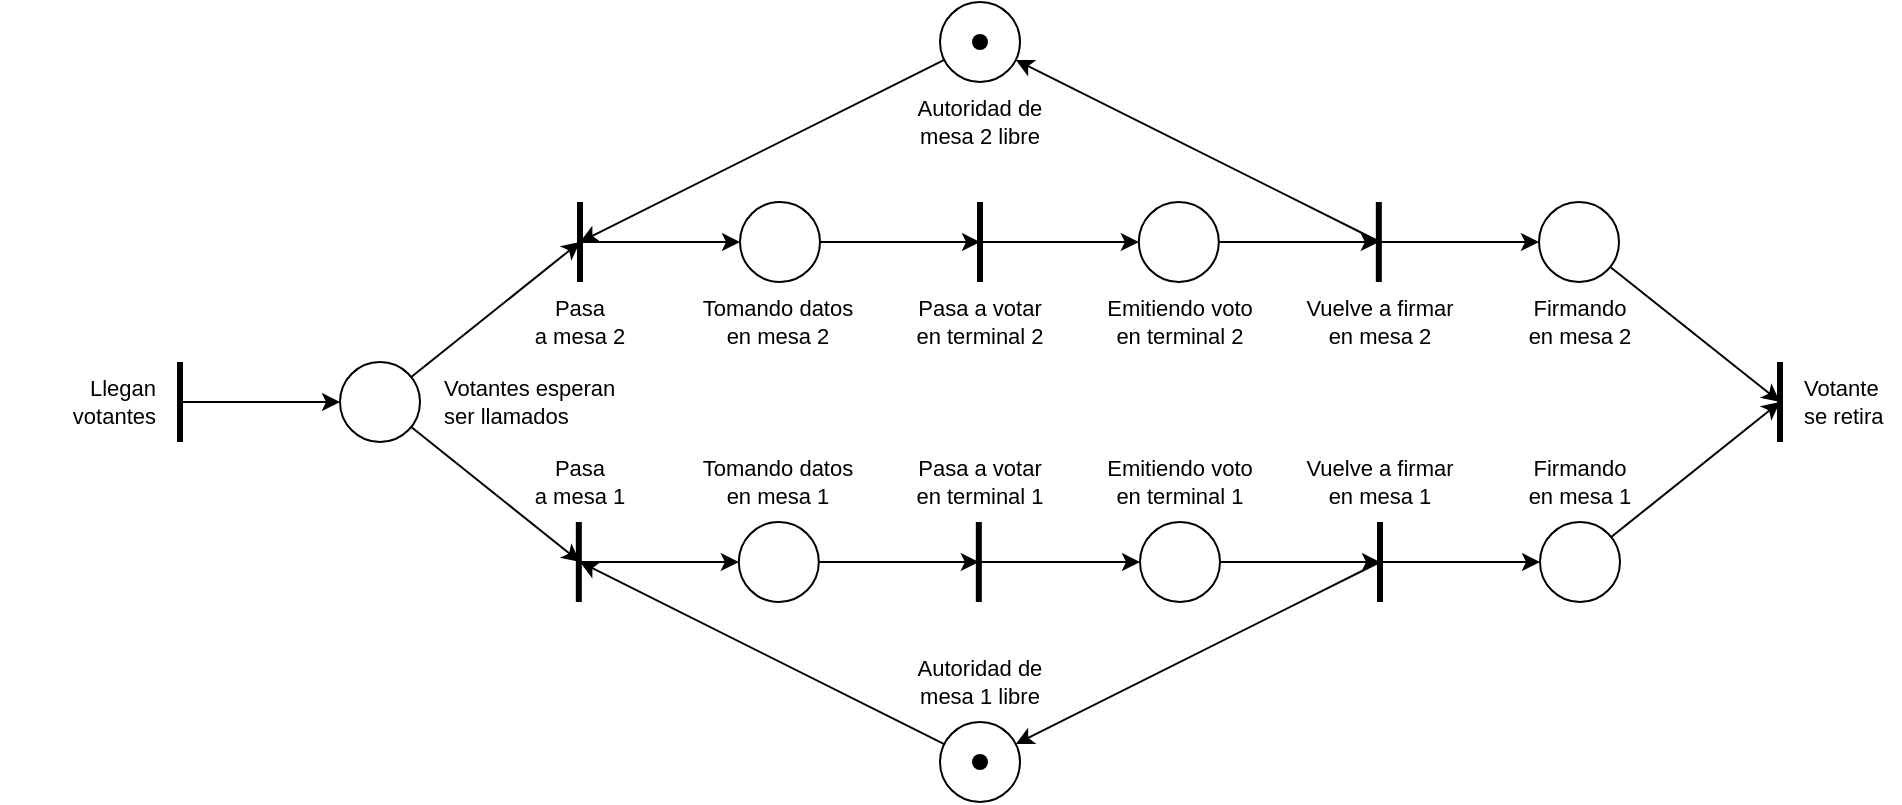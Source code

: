 <mxfile version="13.8.1" type="github">
  <diagram id="gFrdL6GMZhIGF4n0Ffj0" name="Page-1">
    <mxGraphModel dx="841" dy="1081" grid="1" gridSize="10" guides="1" tooltips="1" connect="1" arrows="1" fold="1" page="1" pageScale="1" pageWidth="1100" pageHeight="850" math="0" shadow="0">
      <root>
        <mxCell id="0" />
        <mxCell id="1" parent="0" />
        <mxCell id="NH4Tdb44Rinhd6w1rqYS-10" style="rounded=0;orthogonalLoop=1;jettySize=auto;html=1;strokeWidth=1;" edge="1" parent="1" source="NH4Tdb44Rinhd6w1rqYS-1">
          <mxGeometry relative="1" as="geometry">
            <mxPoint x="320" y="260" as="targetPoint" />
          </mxGeometry>
        </mxCell>
        <mxCell id="NH4Tdb44Rinhd6w1rqYS-11" style="edgeStyle=none;rounded=0;orthogonalLoop=1;jettySize=auto;html=1;strokeWidth=1;" edge="1" parent="1" source="NH4Tdb44Rinhd6w1rqYS-1">
          <mxGeometry relative="1" as="geometry">
            <mxPoint x="320" y="420" as="targetPoint" />
          </mxGeometry>
        </mxCell>
        <mxCell id="NH4Tdb44Rinhd6w1rqYS-1" value="" style="ellipse;whiteSpace=wrap;html=1;aspect=fixed;" vertex="1" parent="1">
          <mxGeometry x="200" y="320" width="40" height="40" as="geometry" />
        </mxCell>
        <mxCell id="NH4Tdb44Rinhd6w1rqYS-2" value="" style="endArrow=none;html=1;strokeWidth=3;" edge="1" parent="1">
          <mxGeometry width="50" height="50" relative="1" as="geometry">
            <mxPoint x="120" y="360" as="sourcePoint" />
            <mxPoint x="120" y="320" as="targetPoint" />
          </mxGeometry>
        </mxCell>
        <mxCell id="NH4Tdb44Rinhd6w1rqYS-3" value="" style="endArrow=classic;html=1;strokeWidth=1;" edge="1" parent="1" target="NH4Tdb44Rinhd6w1rqYS-1">
          <mxGeometry width="50" height="50" relative="1" as="geometry">
            <mxPoint x="120" y="340" as="sourcePoint" />
            <mxPoint x="290" y="360" as="targetPoint" />
          </mxGeometry>
        </mxCell>
        <mxCell id="NH4Tdb44Rinhd6w1rqYS-13" style="edgeStyle=none;rounded=0;orthogonalLoop=1;jettySize=auto;html=1;strokeWidth=1;" edge="1" parent="1" source="NH4Tdb44Rinhd6w1rqYS-4">
          <mxGeometry relative="1" as="geometry">
            <mxPoint x="520.0" y="260.0" as="targetPoint" />
          </mxGeometry>
        </mxCell>
        <mxCell id="NH4Tdb44Rinhd6w1rqYS-4" value="" style="ellipse;whiteSpace=wrap;html=1;aspect=fixed;" vertex="1" parent="1">
          <mxGeometry x="400" y="240" width="40" height="40" as="geometry" />
        </mxCell>
        <mxCell id="NH4Tdb44Rinhd6w1rqYS-5" value="" style="endArrow=none;html=1;strokeWidth=3;" edge="1" parent="1">
          <mxGeometry width="50" height="50" relative="1" as="geometry">
            <mxPoint x="320" y="280.0" as="sourcePoint" />
            <mxPoint x="320" y="240.0" as="targetPoint" />
          </mxGeometry>
        </mxCell>
        <mxCell id="NH4Tdb44Rinhd6w1rqYS-6" value="" style="endArrow=classic;html=1;strokeWidth=1;" edge="1" target="NH4Tdb44Rinhd6w1rqYS-4" parent="1">
          <mxGeometry width="50" height="50" relative="1" as="geometry">
            <mxPoint x="320" y="260.0" as="sourcePoint" />
            <mxPoint x="490" y="280" as="targetPoint" />
          </mxGeometry>
        </mxCell>
        <mxCell id="NH4Tdb44Rinhd6w1rqYS-15" style="edgeStyle=none;rounded=0;orthogonalLoop=1;jettySize=auto;html=1;strokeWidth=1;" edge="1" parent="1" source="NH4Tdb44Rinhd6w1rqYS-7">
          <mxGeometry relative="1" as="geometry">
            <mxPoint x="519.41" y="420.0" as="targetPoint" />
          </mxGeometry>
        </mxCell>
        <mxCell id="NH4Tdb44Rinhd6w1rqYS-7" value="" style="ellipse;whiteSpace=wrap;html=1;aspect=fixed;" vertex="1" parent="1">
          <mxGeometry x="399.41" y="400" width="40" height="40" as="geometry" />
        </mxCell>
        <mxCell id="NH4Tdb44Rinhd6w1rqYS-8" value="" style="endArrow=none;html=1;strokeWidth=3;" edge="1" parent="1">
          <mxGeometry width="50" height="50" relative="1" as="geometry">
            <mxPoint x="319.41" y="440.0" as="sourcePoint" />
            <mxPoint x="319.41" y="400.0" as="targetPoint" />
          </mxGeometry>
        </mxCell>
        <mxCell id="NH4Tdb44Rinhd6w1rqYS-9" value="" style="endArrow=classic;html=1;strokeWidth=1;" edge="1" target="NH4Tdb44Rinhd6w1rqYS-7" parent="1">
          <mxGeometry width="50" height="50" relative="1" as="geometry">
            <mxPoint x="319.41" y="420.0" as="sourcePoint" />
            <mxPoint x="489.41" y="440" as="targetPoint" />
          </mxGeometry>
        </mxCell>
        <mxCell id="NH4Tdb44Rinhd6w1rqYS-12" value="" style="endArrow=none;html=1;strokeWidth=3;" edge="1" parent="1">
          <mxGeometry width="50" height="50" relative="1" as="geometry">
            <mxPoint x="520" y="280.0" as="sourcePoint" />
            <mxPoint x="520" y="240.0" as="targetPoint" />
          </mxGeometry>
        </mxCell>
        <mxCell id="NH4Tdb44Rinhd6w1rqYS-14" value="" style="endArrow=none;html=1;strokeWidth=3;" edge="1" parent="1">
          <mxGeometry width="50" height="50" relative="1" as="geometry">
            <mxPoint x="519.41" y="440.0" as="sourcePoint" />
            <mxPoint x="519.41" y="400.0" as="targetPoint" />
          </mxGeometry>
        </mxCell>
        <mxCell id="NH4Tdb44Rinhd6w1rqYS-16" style="edgeStyle=none;rounded=0;orthogonalLoop=1;jettySize=auto;html=1;strokeWidth=1;" edge="1" source="NH4Tdb44Rinhd6w1rqYS-17" parent="1">
          <mxGeometry relative="1" as="geometry">
            <mxPoint x="720.0" y="420" as="targetPoint" />
          </mxGeometry>
        </mxCell>
        <mxCell id="NH4Tdb44Rinhd6w1rqYS-17" value="" style="ellipse;whiteSpace=wrap;html=1;aspect=fixed;" vertex="1" parent="1">
          <mxGeometry x="600" y="400" width="40" height="40" as="geometry" />
        </mxCell>
        <mxCell id="NH4Tdb44Rinhd6w1rqYS-18" value="" style="endArrow=none;html=1;strokeWidth=3;" edge="1" parent="1">
          <mxGeometry width="50" height="50" relative="1" as="geometry">
            <mxPoint x="720.0" y="440" as="sourcePoint" />
            <mxPoint x="720.0" y="400" as="targetPoint" />
          </mxGeometry>
        </mxCell>
        <mxCell id="NH4Tdb44Rinhd6w1rqYS-19" value="" style="endArrow=classic;html=1;strokeWidth=1;" edge="1" target="NH4Tdb44Rinhd6w1rqYS-17" parent="1">
          <mxGeometry width="50" height="50" relative="1" as="geometry">
            <mxPoint x="520.0" y="420" as="sourcePoint" />
            <mxPoint x="690" y="440" as="targetPoint" />
          </mxGeometry>
        </mxCell>
        <mxCell id="NH4Tdb44Rinhd6w1rqYS-20" value="" style="endArrow=classic;html=1;strokeWidth=1;" edge="1" target="NH4Tdb44Rinhd6w1rqYS-21" parent="1">
          <mxGeometry width="50" height="50" relative="1" as="geometry">
            <mxPoint x="519.41" y="260" as="sourcePoint" />
            <mxPoint x="689.41" y="280" as="targetPoint" />
          </mxGeometry>
        </mxCell>
        <mxCell id="NH4Tdb44Rinhd6w1rqYS-21" value="" style="ellipse;whiteSpace=wrap;html=1;aspect=fixed;" vertex="1" parent="1">
          <mxGeometry x="599.41" y="240" width="40" height="40" as="geometry" />
        </mxCell>
        <mxCell id="NH4Tdb44Rinhd6w1rqYS-22" value="" style="endArrow=none;html=1;strokeWidth=3;" edge="1" parent="1">
          <mxGeometry width="50" height="50" relative="1" as="geometry">
            <mxPoint x="719.41" y="280" as="sourcePoint" />
            <mxPoint x="719.41" y="240" as="targetPoint" />
          </mxGeometry>
        </mxCell>
        <mxCell id="NH4Tdb44Rinhd6w1rqYS-23" style="edgeStyle=none;rounded=0;orthogonalLoop=1;jettySize=auto;html=1;strokeWidth=1;" edge="1" source="NH4Tdb44Rinhd6w1rqYS-21" parent="1">
          <mxGeometry relative="1" as="geometry">
            <mxPoint x="719.41" y="260" as="targetPoint" />
          </mxGeometry>
        </mxCell>
        <mxCell id="NH4Tdb44Rinhd6w1rqYS-27" style="edgeStyle=none;rounded=0;orthogonalLoop=1;jettySize=auto;html=1;strokeWidth=1;" edge="1" parent="1" source="NH4Tdb44Rinhd6w1rqYS-25">
          <mxGeometry relative="1" as="geometry">
            <mxPoint x="320" y="260" as="targetPoint" />
          </mxGeometry>
        </mxCell>
        <mxCell id="NH4Tdb44Rinhd6w1rqYS-25" value="" style="ellipse;whiteSpace=wrap;html=1;aspect=fixed;" vertex="1" parent="1">
          <mxGeometry x="500" y="140" width="40" height="40" as="geometry" />
        </mxCell>
        <mxCell id="NH4Tdb44Rinhd6w1rqYS-26" value="" style="endArrow=classic;html=1;strokeWidth=1;" edge="1" parent="1" target="NH4Tdb44Rinhd6w1rqYS-25">
          <mxGeometry width="50" height="50" relative="1" as="geometry">
            <mxPoint x="720" y="260" as="sourcePoint" />
            <mxPoint x="670" y="330" as="targetPoint" />
          </mxGeometry>
        </mxCell>
        <mxCell id="NH4Tdb44Rinhd6w1rqYS-28" value="" style="ellipse;whiteSpace=wrap;html=1;aspect=fixed;" vertex="1" parent="1">
          <mxGeometry x="500" y="500" width="40" height="40" as="geometry" />
        </mxCell>
        <mxCell id="NH4Tdb44Rinhd6w1rqYS-29" style="edgeStyle=none;rounded=0;orthogonalLoop=1;jettySize=auto;html=1;strokeWidth=1;" edge="1" parent="1" target="NH4Tdb44Rinhd6w1rqYS-28">
          <mxGeometry relative="1" as="geometry">
            <mxPoint x="730" y="430" as="targetPoint" />
            <mxPoint x="720" y="420" as="sourcePoint" />
          </mxGeometry>
        </mxCell>
        <mxCell id="NH4Tdb44Rinhd6w1rqYS-30" style="edgeStyle=none;rounded=0;orthogonalLoop=1;jettySize=auto;html=1;strokeWidth=1;" edge="1" parent="1" source="NH4Tdb44Rinhd6w1rqYS-28">
          <mxGeometry relative="1" as="geometry">
            <mxPoint x="320" y="420" as="targetPoint" />
            <mxPoint x="730" y="430" as="sourcePoint" />
          </mxGeometry>
        </mxCell>
        <mxCell id="NH4Tdb44Rinhd6w1rqYS-31" value="" style="ellipse;whiteSpace=wrap;html=1;aspect=fixed;" vertex="1" parent="1">
          <mxGeometry x="800" y="400" width="40" height="40" as="geometry" />
        </mxCell>
        <mxCell id="NH4Tdb44Rinhd6w1rqYS-32" value="" style="endArrow=classic;html=1;strokeWidth=1;" edge="1" target="NH4Tdb44Rinhd6w1rqYS-31" parent="1">
          <mxGeometry width="50" height="50" relative="1" as="geometry">
            <mxPoint x="720" y="420" as="sourcePoint" />
            <mxPoint x="890" y="440" as="targetPoint" />
          </mxGeometry>
        </mxCell>
        <mxCell id="NH4Tdb44Rinhd6w1rqYS-33" style="edgeStyle=none;rounded=0;orthogonalLoop=1;jettySize=auto;html=1;strokeWidth=1;" edge="1" source="NH4Tdb44Rinhd6w1rqYS-31" parent="1">
          <mxGeometry relative="1" as="geometry">
            <mxPoint x="920" y="340" as="targetPoint" />
          </mxGeometry>
        </mxCell>
        <mxCell id="NH4Tdb44Rinhd6w1rqYS-34" value="" style="endArrow=none;html=1;strokeWidth=3;" edge="1" parent="1">
          <mxGeometry width="50" height="50" relative="1" as="geometry">
            <mxPoint x="920" y="360" as="sourcePoint" />
            <mxPoint x="920" y="320" as="targetPoint" />
          </mxGeometry>
        </mxCell>
        <mxCell id="NH4Tdb44Rinhd6w1rqYS-35" value="" style="ellipse;whiteSpace=wrap;html=1;aspect=fixed;" vertex="1" parent="1">
          <mxGeometry x="799.5" y="240" width="40" height="40" as="geometry" />
        </mxCell>
        <mxCell id="NH4Tdb44Rinhd6w1rqYS-36" style="edgeStyle=none;rounded=0;orthogonalLoop=1;jettySize=auto;html=1;strokeWidth=1;" edge="1" source="NH4Tdb44Rinhd6w1rqYS-35" parent="1">
          <mxGeometry relative="1" as="geometry">
            <mxPoint x="920" y="340" as="targetPoint" />
          </mxGeometry>
        </mxCell>
        <mxCell id="NH4Tdb44Rinhd6w1rqYS-38" value="" style="endArrow=classic;html=1;strokeWidth=1;" edge="1" target="NH4Tdb44Rinhd6w1rqYS-35" parent="1">
          <mxGeometry width="50" height="50" relative="1" as="geometry">
            <mxPoint x="719.5" y="260" as="sourcePoint" />
            <mxPoint x="889.5" y="280" as="targetPoint" />
          </mxGeometry>
        </mxCell>
        <mxCell id="NH4Tdb44Rinhd6w1rqYS-39" value="" style="ellipse;whiteSpace=wrap;html=1;aspect=fixed;strokeColor=none;fillColor=#000000;" vertex="1" parent="1">
          <mxGeometry x="516" y="516" width="8" height="8" as="geometry" />
        </mxCell>
        <mxCell id="NH4Tdb44Rinhd6w1rqYS-40" value="" style="ellipse;whiteSpace=wrap;html=1;aspect=fixed;strokeColor=none;fillColor=#000000;" vertex="1" parent="1">
          <mxGeometry x="516" y="156" width="8" height="8" as="geometry" />
        </mxCell>
        <mxCell id="NH4Tdb44Rinhd6w1rqYS-41" value="&lt;div&gt;Llegan&lt;/div&gt;&lt;div&gt;votantes&lt;br&gt;&lt;/div&gt;" style="text;html=1;strokeColor=none;fillColor=none;align=right;verticalAlign=middle;whiteSpace=wrap;rounded=0;fontSize=11;" vertex="1" parent="1">
          <mxGeometry x="30" y="320" width="80" height="40" as="geometry" />
        </mxCell>
        <mxCell id="NH4Tdb44Rinhd6w1rqYS-42" value="Votantes esperan ser llamados" style="text;html=1;strokeColor=none;fillColor=none;align=left;verticalAlign=middle;whiteSpace=wrap;rounded=0;fontSize=11;" vertex="1" parent="1">
          <mxGeometry x="250" y="320" width="90" height="40" as="geometry" />
        </mxCell>
        <mxCell id="NH4Tdb44Rinhd6w1rqYS-43" value="&lt;div&gt;Pasa&lt;/div&gt;&lt;div&gt;a mesa 1&lt;/div&gt;" style="text;html=1;strokeColor=none;fillColor=none;align=center;verticalAlign=middle;whiteSpace=wrap;rounded=0;fontSize=11;" vertex="1" parent="1">
          <mxGeometry x="280" y="360" width="80" height="40" as="geometry" />
        </mxCell>
        <mxCell id="NH4Tdb44Rinhd6w1rqYS-44" value="&lt;div&gt;Pasa&lt;/div&gt;&lt;div&gt;a mesa 2&lt;br&gt;&lt;/div&gt;" style="text;html=1;strokeColor=none;fillColor=none;align=center;verticalAlign=middle;whiteSpace=wrap;rounded=0;fontSize=11;" vertex="1" parent="1">
          <mxGeometry x="280" y="280" width="80" height="40" as="geometry" />
        </mxCell>
        <mxCell id="NH4Tdb44Rinhd6w1rqYS-45" value="&lt;div&gt;Tomando datos en mesa 2&lt;br&gt;&lt;/div&gt;" style="text;html=1;strokeColor=none;fillColor=none;align=center;verticalAlign=middle;whiteSpace=wrap;rounded=0;fontSize=11;" vertex="1" parent="1">
          <mxGeometry x="379.41" y="280" width="80" height="40" as="geometry" />
        </mxCell>
        <mxCell id="NH4Tdb44Rinhd6w1rqYS-46" value="&lt;div&gt;Tomando datos en mesa 1&lt;br&gt;&lt;/div&gt;" style="text;html=1;strokeColor=none;fillColor=none;align=center;verticalAlign=middle;whiteSpace=wrap;rounded=0;fontSize=11;" vertex="1" parent="1">
          <mxGeometry x="379.41" y="360" width="80" height="40" as="geometry" />
        </mxCell>
        <mxCell id="NH4Tdb44Rinhd6w1rqYS-47" value="Autoridad de mesa 2 libre" style="text;html=1;strokeColor=none;fillColor=none;align=center;verticalAlign=middle;whiteSpace=wrap;rounded=0;fontSize=11;" vertex="1" parent="1">
          <mxGeometry x="480" y="180" width="80" height="40" as="geometry" />
        </mxCell>
        <mxCell id="NH4Tdb44Rinhd6w1rqYS-48" value="Autoridad de mesa 1 libre" style="text;html=1;strokeColor=none;fillColor=none;align=center;verticalAlign=middle;whiteSpace=wrap;rounded=0;fontSize=11;" vertex="1" parent="1">
          <mxGeometry x="480" y="460" width="80" height="40" as="geometry" />
        </mxCell>
        <mxCell id="NH4Tdb44Rinhd6w1rqYS-49" value="&lt;div&gt;Pasa a votar&lt;/div&gt;&lt;div&gt;en terminal 2&lt;br&gt;&lt;/div&gt;" style="text;html=1;strokeColor=none;fillColor=none;align=center;verticalAlign=middle;whiteSpace=wrap;rounded=0;fontSize=11;" vertex="1" parent="1">
          <mxGeometry x="480" y="280" width="80" height="40" as="geometry" />
        </mxCell>
        <mxCell id="NH4Tdb44Rinhd6w1rqYS-50" value="&lt;div&gt;Pasa a votar&lt;/div&gt;&lt;div&gt;en terminal 1&lt;br&gt;&lt;/div&gt;" style="text;html=1;strokeColor=none;fillColor=none;align=center;verticalAlign=middle;whiteSpace=wrap;rounded=0;fontSize=11;" vertex="1" parent="1">
          <mxGeometry x="480" y="360" width="80" height="40" as="geometry" />
        </mxCell>
        <mxCell id="NH4Tdb44Rinhd6w1rqYS-51" value="&lt;div&gt;Emitiendo voto&lt;br&gt;&lt;/div&gt;&lt;div&gt;en terminal 1&lt;br&gt;&lt;/div&gt;" style="text;html=1;strokeColor=none;fillColor=none;align=center;verticalAlign=middle;whiteSpace=wrap;rounded=0;fontSize=11;" vertex="1" parent="1">
          <mxGeometry x="580" y="360" width="80" height="40" as="geometry" />
        </mxCell>
        <mxCell id="NH4Tdb44Rinhd6w1rqYS-52" value="&lt;div&gt;Emitiendo voto&lt;br&gt;&lt;/div&gt;&lt;div&gt;en terminal 2&lt;br&gt;&lt;/div&gt;" style="text;html=1;strokeColor=none;fillColor=none;align=center;verticalAlign=middle;whiteSpace=wrap;rounded=0;fontSize=11;" vertex="1" parent="1">
          <mxGeometry x="580" y="280" width="80" height="40" as="geometry" />
        </mxCell>
        <mxCell id="NH4Tdb44Rinhd6w1rqYS-53" value="&lt;div&gt;Vuelve a firmar&lt;/div&gt;&lt;div&gt;en mesa 2&lt;br&gt;&lt;/div&gt;" style="text;html=1;strokeColor=none;fillColor=none;align=center;verticalAlign=middle;whiteSpace=wrap;rounded=0;fontSize=11;" vertex="1" parent="1">
          <mxGeometry x="680" y="280" width="80" height="40" as="geometry" />
        </mxCell>
        <mxCell id="NH4Tdb44Rinhd6w1rqYS-54" value="&lt;div&gt;Vuelve a firmar&lt;/div&gt;&lt;div&gt;en mesa 1&lt;br&gt;&lt;/div&gt;" style="text;html=1;strokeColor=none;fillColor=none;align=center;verticalAlign=middle;whiteSpace=wrap;rounded=0;fontSize=11;" vertex="1" parent="1">
          <mxGeometry x="680" y="360" width="80" height="40" as="geometry" />
        </mxCell>
        <mxCell id="NH4Tdb44Rinhd6w1rqYS-55" value="&lt;div&gt;Firmando&lt;/div&gt;&lt;div&gt;en mesa 1&lt;br&gt;&lt;/div&gt;" style="text;html=1;strokeColor=none;fillColor=none;align=center;verticalAlign=middle;whiteSpace=wrap;rounded=0;fontSize=11;" vertex="1" parent="1">
          <mxGeometry x="779.5" y="360" width="80" height="40" as="geometry" />
        </mxCell>
        <mxCell id="NH4Tdb44Rinhd6w1rqYS-56" value="&lt;div&gt;Firmando&lt;/div&gt;&lt;div&gt;en mesa 2&lt;br&gt;&lt;/div&gt;" style="text;html=1;strokeColor=none;fillColor=none;align=center;verticalAlign=middle;whiteSpace=wrap;rounded=0;fontSize=11;" vertex="1" parent="1">
          <mxGeometry x="780" y="280" width="80" height="40" as="geometry" />
        </mxCell>
        <mxCell id="NH4Tdb44Rinhd6w1rqYS-57" value="&lt;div&gt;Votante&lt;/div&gt;&lt;div&gt;se retira&lt;/div&gt;" style="text;html=1;strokeColor=none;fillColor=none;align=left;verticalAlign=middle;whiteSpace=wrap;rounded=0;fontSize=11;" vertex="1" parent="1">
          <mxGeometry x="930" y="320" width="50" height="40" as="geometry" />
        </mxCell>
      </root>
    </mxGraphModel>
  </diagram>
</mxfile>
